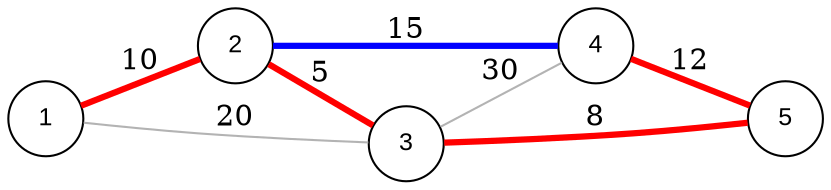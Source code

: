 graph Network {
  rankdir=LR;
  splines=true;
  overlap=false;
  node [shape=circle, style=filled, fillcolor=white, fontname="Arial", fontsize=12];

  /* nodes */
  1 [label="1"];
  2 [label="2"];
  3 [label="3"];
  4 [label="4"];
  5 [label="5"];

  /* edges: format u -- v [label="w", penwidth=X, color=...]; */

  /* MST edges (highlighted red, thicker) */
  2 -- 3 [label="5", penwidth=3, color="red"];
  3 -- 5 [label="8", penwidth=3, color="red"];
  1 -- 2 [label="10", penwidth=3, color="red"];
  4 -- 5 [label="12", penwidth=3, color="red"];

  /* Shortest path 1->4 highlighted in blue (path uses 1-2 and 2-4).
     1-2 is already in MST (red). 2-4 is not in MST so color blue for path edge. */
  2 -- 4 [label="15", penwidth=3, color="blue"];

  /* remaining edges (gray, thin) */
  1 -- 3 [label="20", penwidth=1, color="gray70"];
  3 -- 4 [label="30", penwidth=1, color="gray70"];
}
